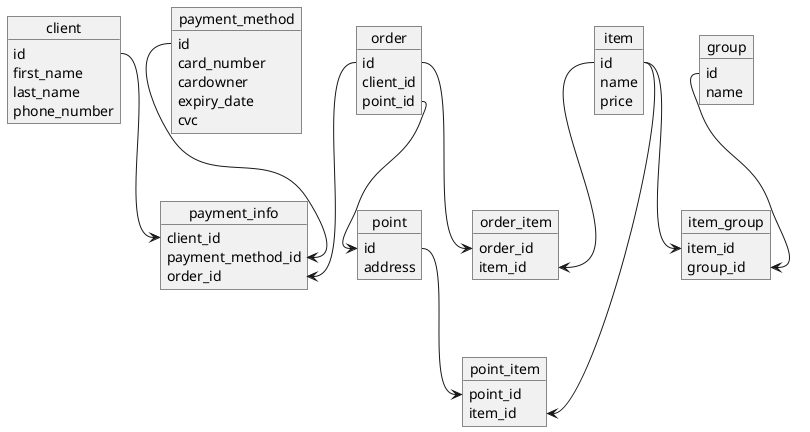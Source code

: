 @startuml
object client {
    id
    first_name
    last_name
    phone_number
}

object payment_method {
    id
    card_number
    cardowner
    expiry_date
    cvc
}

object payment_info {
    client_id
    payment_method_id
    order_id
}

object item {
    id
    name
    price
}

object group {
    id
    name
}

object item_group {
    item_id
    group_id
}

object order {
    id
    client_id
    point_id
}

object order_item {
    order_id
    item_id
}

object point {
    id
    address
}

object point_item {
    point_id
    item_id
}

point::id --> point_item::point_id
item::id --> point_item::item_id

payment_method::id --> payment_info::payment_method_id
client::id --> payment_info::client_id
order::id --> payment_info::order_id

order::id --> order_item::order_id
item::id --> order_item::item_id

item::id --> item_group::item_id
group::id --> item_group::group_id

order::point_id --> point::id

@enduml
